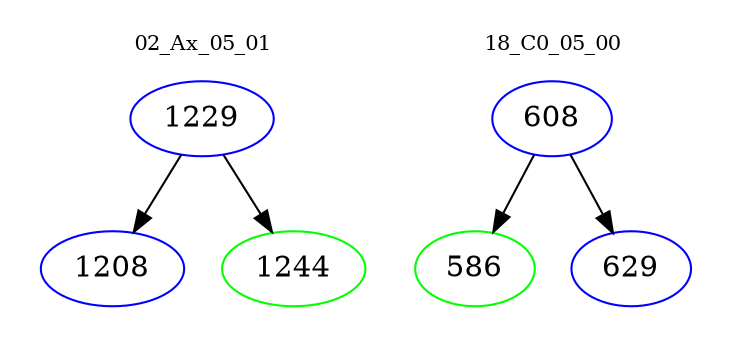 digraph{
subgraph cluster_0 {
color = white
label = "02_Ax_05_01";
fontsize=10;
T0_1229 [label="1229", color="blue"]
T0_1229 -> T0_1208 [color="black"]
T0_1208 [label="1208", color="blue"]
T0_1229 -> T0_1244 [color="black"]
T0_1244 [label="1244", color="green"]
}
subgraph cluster_1 {
color = white
label = "18_C0_05_00";
fontsize=10;
T1_608 [label="608", color="blue"]
T1_608 -> T1_586 [color="black"]
T1_586 [label="586", color="green"]
T1_608 -> T1_629 [color="black"]
T1_629 [label="629", color="blue"]
}
}

